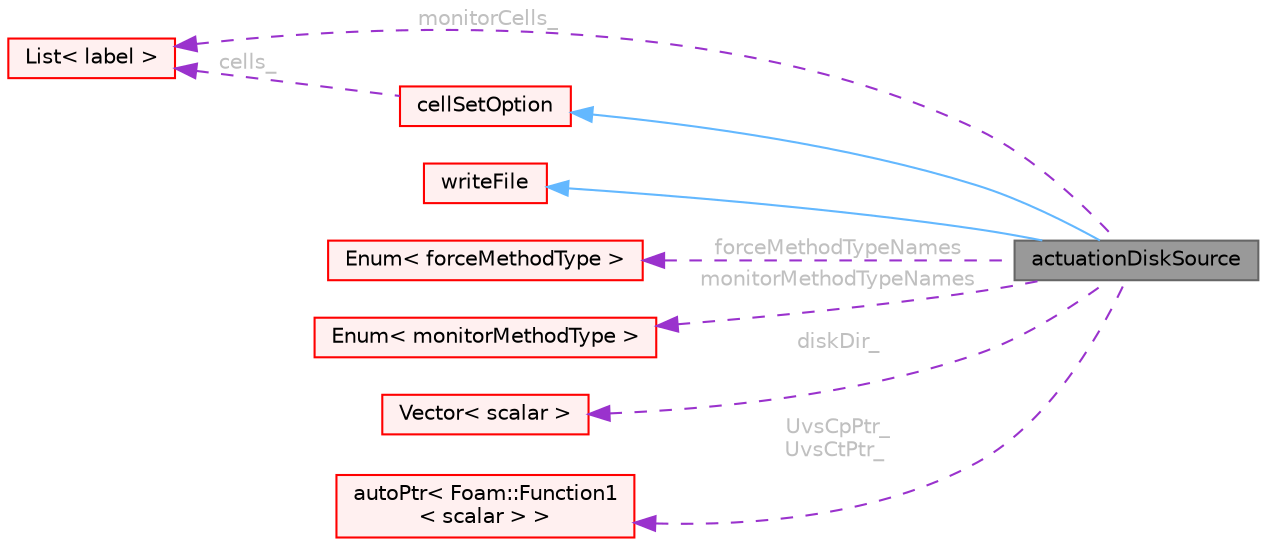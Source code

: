 digraph "actuationDiskSource"
{
 // LATEX_PDF_SIZE
  bgcolor="transparent";
  edge [fontname=Helvetica,fontsize=10,labelfontname=Helvetica,labelfontsize=10];
  node [fontname=Helvetica,fontsize=10,shape=box,height=0.2,width=0.4];
  rankdir="LR";
  Node1 [id="Node000001",label="actuationDiskSource",height=0.2,width=0.4,color="gray40", fillcolor="grey60", style="filled", fontcolor="black",tooltip="Applies sources on velocity (i.e. U) within a specified region to enable actuator disk models for aer..."];
  Node2 -> Node1 [id="edge1_Node000001_Node000002",dir="back",color="steelblue1",style="solid",tooltip=" "];
  Node2 [id="Node000002",label="cellSetOption",height=0.2,width=0.4,color="red", fillcolor="#FFF0F0", style="filled",URL="$classFoam_1_1fv_1_1cellSetOption.html",tooltip="Intermediate abstract class for handling cell-set options for the derived fvOptions."];
  Node66 -> Node2 [id="edge2_Node000002_Node000066",dir="back",color="darkorchid3",style="dashed",tooltip=" ",label=" cells_",fontcolor="grey" ];
  Node66 [id="Node000066",label="List\< label \>",height=0.2,width=0.4,color="red", fillcolor="#FFF0F0", style="filled",URL="$classFoam_1_1List.html",tooltip=" "];
  Node68 -> Node1 [id="edge3_Node000001_Node000068",dir="back",color="steelblue1",style="solid",tooltip=" "];
  Node68 [id="Node000068",label="writeFile",height=0.2,width=0.4,color="red", fillcolor="#FFF0F0", style="filled",URL="$classFoam_1_1functionObjects_1_1writeFile.html",tooltip="Base class for writing single files from the function objects."];
  Node72 -> Node1 [id="edge4_Node000001_Node000072",dir="back",color="darkorchid3",style="dashed",tooltip=" ",label=" forceMethodTypeNames",fontcolor="grey" ];
  Node72 [id="Node000072",label="Enum\< forceMethodType \>",height=0.2,width=0.4,color="red", fillcolor="#FFF0F0", style="filled",URL="$classFoam_1_1Enum.html",tooltip=" "];
  Node73 -> Node1 [id="edge5_Node000001_Node000073",dir="back",color="darkorchid3",style="dashed",tooltip=" ",label=" monitorMethodTypeNames",fontcolor="grey" ];
  Node73 [id="Node000073",label="Enum\< monitorMethodType \>",height=0.2,width=0.4,color="red", fillcolor="#FFF0F0", style="filled",URL="$classFoam_1_1Enum.html",tooltip=" "];
  Node74 -> Node1 [id="edge6_Node000001_Node000074",dir="back",color="darkorchid3",style="dashed",tooltip=" ",label=" diskDir_",fontcolor="grey" ];
  Node74 [id="Node000074",label="Vector\< scalar \>",height=0.2,width=0.4,color="red", fillcolor="#FFF0F0", style="filled",URL="$classFoam_1_1Vector.html",tooltip=" "];
  Node79 -> Node1 [id="edge7_Node000001_Node000079",dir="back",color="darkorchid3",style="dashed",tooltip=" ",label=" UvsCpPtr_\nUvsCtPtr_",fontcolor="grey" ];
  Node79 [id="Node000079",label="autoPtr\< Foam::Function1\l\< scalar \> \>",height=0.2,width=0.4,color="red", fillcolor="#FFF0F0", style="filled",URL="$classFoam_1_1autoPtr.html",tooltip=" "];
  Node66 -> Node1 [id="edge8_Node000001_Node000066",dir="back",color="darkorchid3",style="dashed",tooltip=" ",label=" monitorCells_",fontcolor="grey" ];
}
